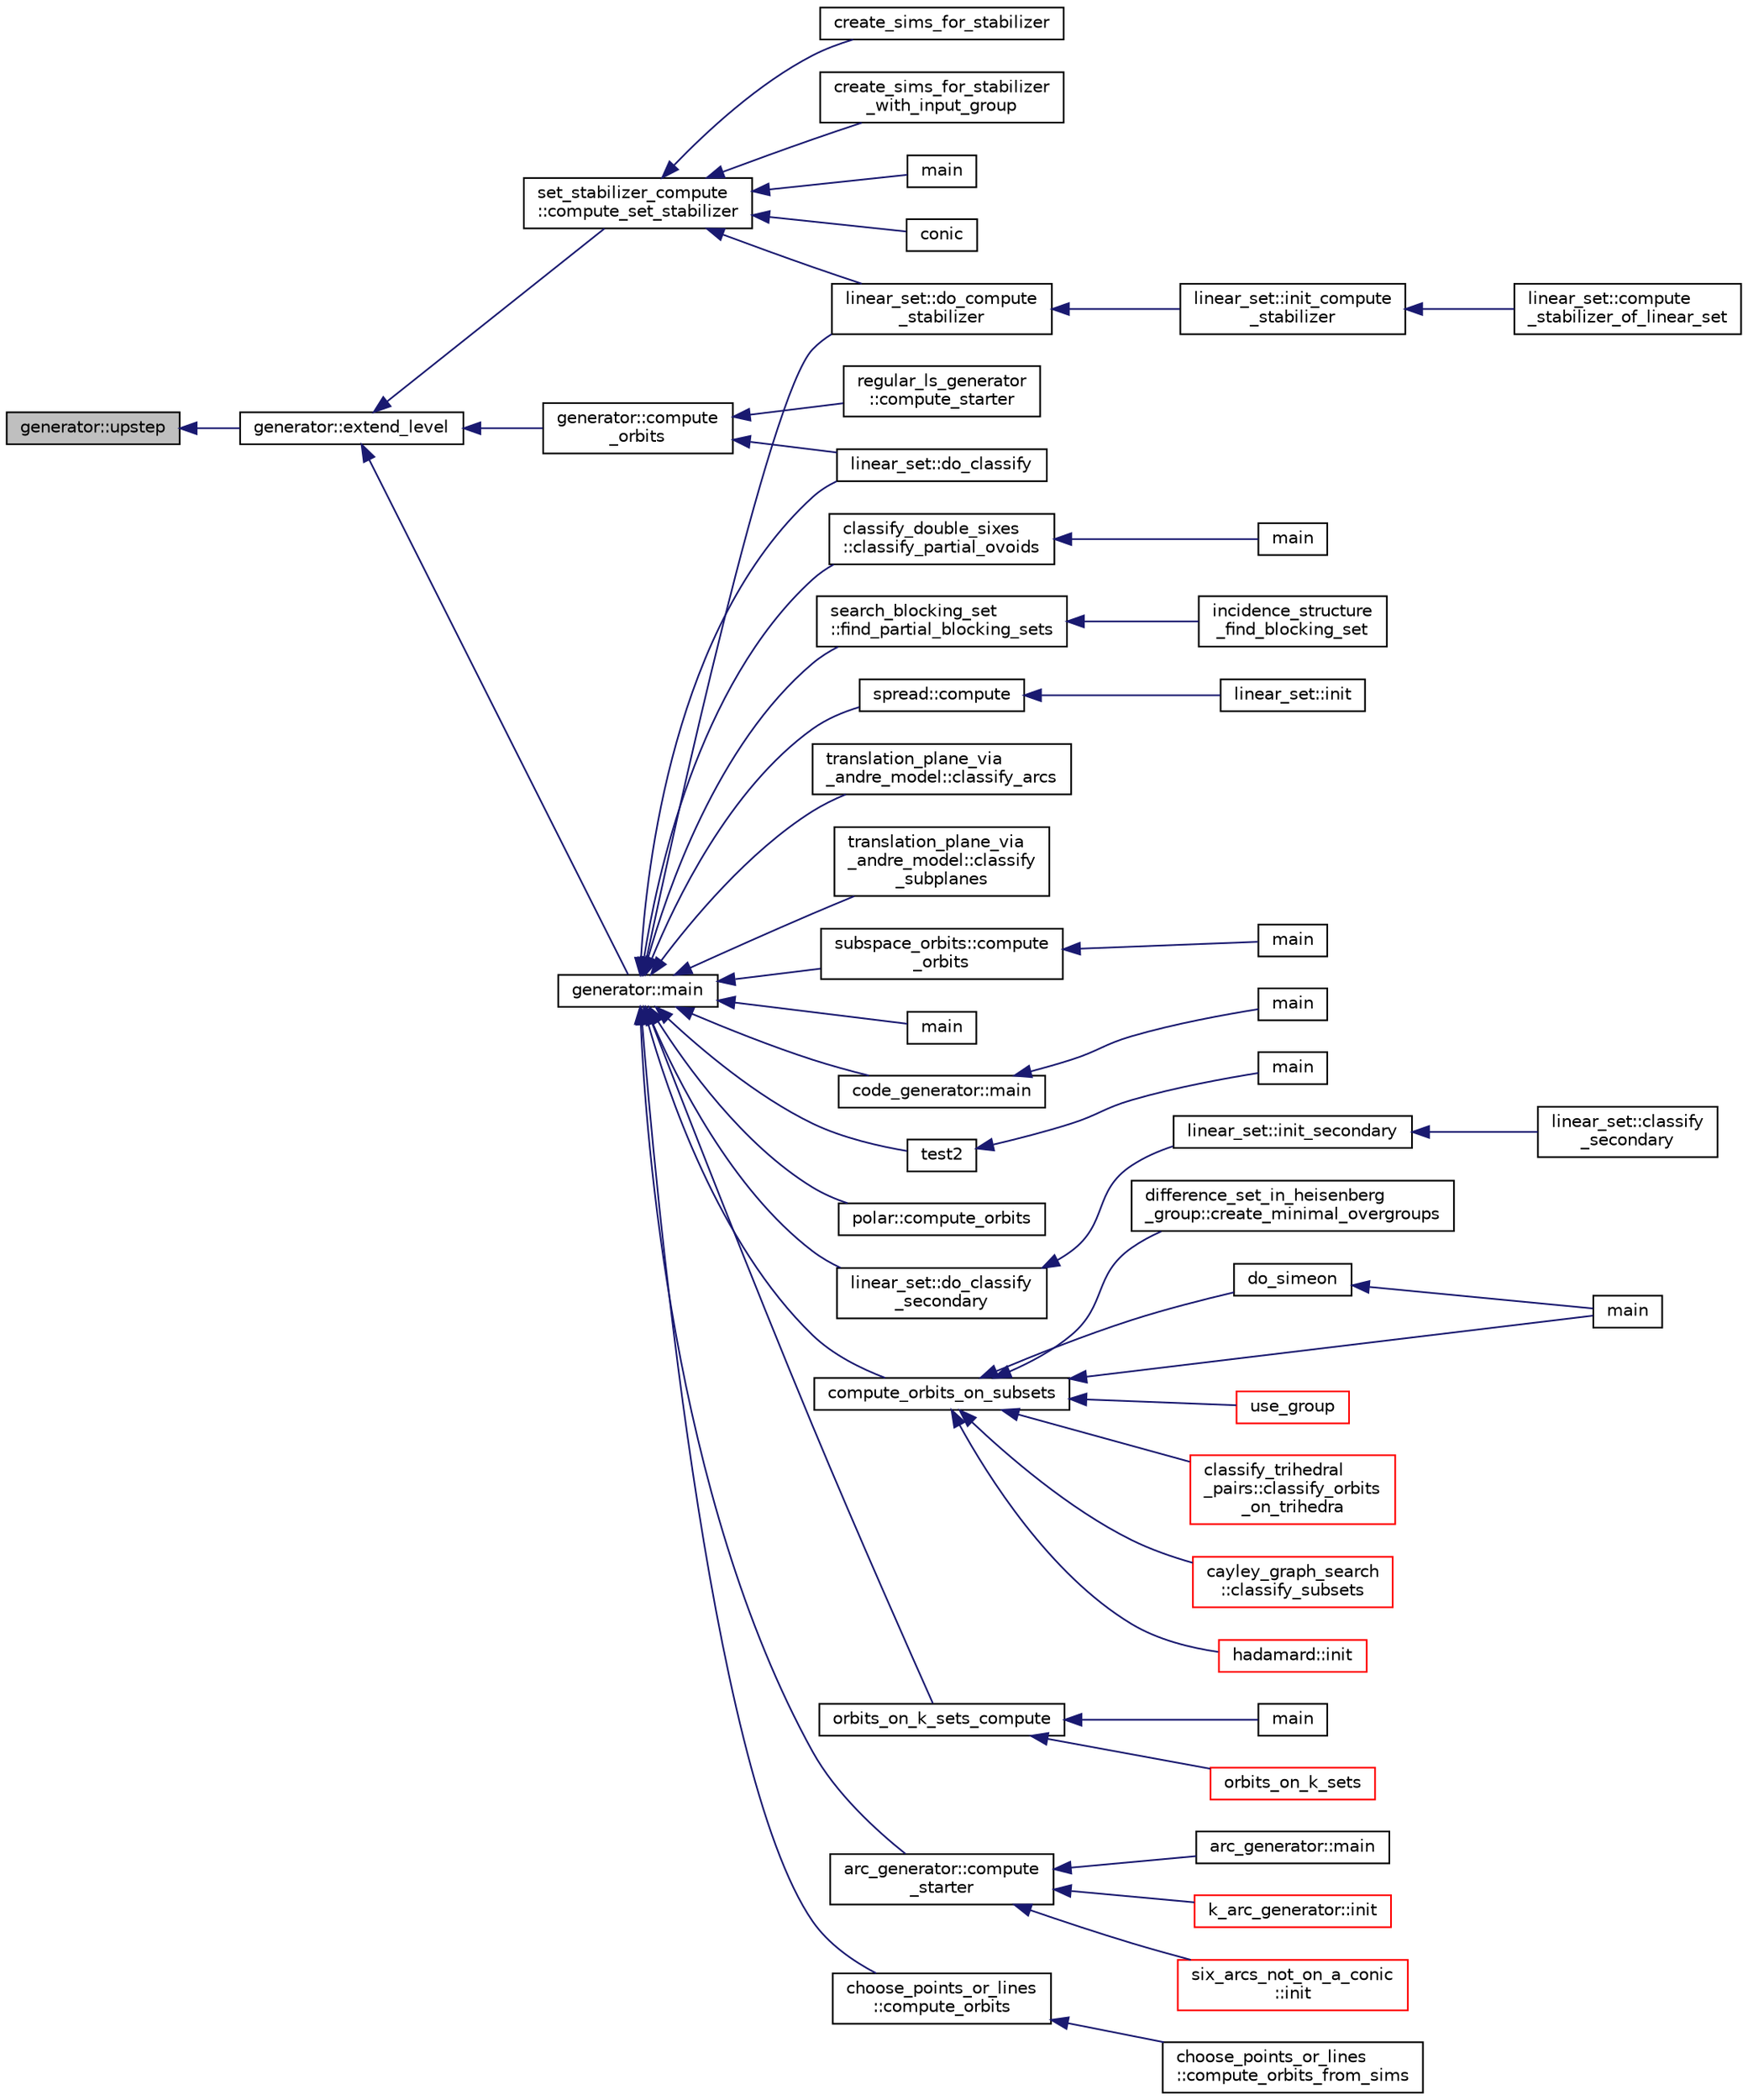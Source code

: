 digraph "generator::upstep"
{
  edge [fontname="Helvetica",fontsize="10",labelfontname="Helvetica",labelfontsize="10"];
  node [fontname="Helvetica",fontsize="10",shape=record];
  rankdir="LR";
  Node22572 [label="generator::upstep",height=0.2,width=0.4,color="black", fillcolor="grey75", style="filled", fontcolor="black"];
  Node22572 -> Node22573 [dir="back",color="midnightblue",fontsize="10",style="solid",fontname="Helvetica"];
  Node22573 [label="generator::extend_level",height=0.2,width=0.4,color="black", fillcolor="white", style="filled",URL="$d7/d73/classgenerator.html#a91b84d80ccec0cd2136bc221c30e0f8e"];
  Node22573 -> Node22574 [dir="back",color="midnightblue",fontsize="10",style="solid",fontname="Helvetica"];
  Node22574 [label="set_stabilizer_compute\l::compute_set_stabilizer",height=0.2,width=0.4,color="black", fillcolor="white", style="filled",URL="$d8/dc6/classset__stabilizer__compute.html#ad4f92074322e98c7cd0ed5d4f8486b76"];
  Node22574 -> Node22575 [dir="back",color="midnightblue",fontsize="10",style="solid",fontname="Helvetica"];
  Node22575 [label="main",height=0.2,width=0.4,color="black", fillcolor="white", style="filled",URL="$db/d67/test__hyperoval_8_c.html#a3c04138a5bfe5d72780bb7e82a18e627"];
  Node22574 -> Node22576 [dir="back",color="midnightblue",fontsize="10",style="solid",fontname="Helvetica"];
  Node22576 [label="conic",height=0.2,width=0.4,color="black", fillcolor="white", style="filled",URL="$d4/de8/conic_8_c.html#a96def9474b981a9d5831a9b48d85d652"];
  Node22574 -> Node22577 [dir="back",color="midnightblue",fontsize="10",style="solid",fontname="Helvetica"];
  Node22577 [label="linear_set::do_compute\l_stabilizer",height=0.2,width=0.4,color="black", fillcolor="white", style="filled",URL="$dd/d86/classlinear__set.html#ae8f58ded28fb5370f4459cca42b7463b"];
  Node22577 -> Node22578 [dir="back",color="midnightblue",fontsize="10",style="solid",fontname="Helvetica"];
  Node22578 [label="linear_set::init_compute\l_stabilizer",height=0.2,width=0.4,color="black", fillcolor="white", style="filled",URL="$dd/d86/classlinear__set.html#a0cc3eaec1896fdc977b62e94623b055b"];
  Node22578 -> Node22579 [dir="back",color="midnightblue",fontsize="10",style="solid",fontname="Helvetica"];
  Node22579 [label="linear_set::compute\l_stabilizer_of_linear_set",height=0.2,width=0.4,color="black", fillcolor="white", style="filled",URL="$dd/d86/classlinear__set.html#a098a133edfbaae0fd347a69c50bdbee2"];
  Node22574 -> Node22580 [dir="back",color="midnightblue",fontsize="10",style="solid",fontname="Helvetica"];
  Node22580 [label="create_sims_for_stabilizer",height=0.2,width=0.4,color="black", fillcolor="white", style="filled",URL="$d0/d76/tl__algebra__and__number__theory_8h.html#af2c67d225072549409be710ac3cd30f8"];
  Node22574 -> Node22581 [dir="back",color="midnightblue",fontsize="10",style="solid",fontname="Helvetica"];
  Node22581 [label="create_sims_for_stabilizer\l_with_input_group",height=0.2,width=0.4,color="black", fillcolor="white", style="filled",URL="$d0/d76/tl__algebra__and__number__theory_8h.html#af5482567a8d6ba5c2fe593bf6f7f9a0f"];
  Node22573 -> Node22582 [dir="back",color="midnightblue",fontsize="10",style="solid",fontname="Helvetica"];
  Node22582 [label="generator::compute\l_orbits",height=0.2,width=0.4,color="black", fillcolor="white", style="filled",URL="$d7/d73/classgenerator.html#a23989bc20ecaaed39c4119c758367f40"];
  Node22582 -> Node22583 [dir="back",color="midnightblue",fontsize="10",style="solid",fontname="Helvetica"];
  Node22583 [label="regular_ls_generator\l::compute_starter",height=0.2,width=0.4,color="black", fillcolor="white", style="filled",URL="$d2/dd8/classregular__ls__generator.html#aa38907741058694a73194b02ceb4a53d"];
  Node22582 -> Node22584 [dir="back",color="midnightblue",fontsize="10",style="solid",fontname="Helvetica"];
  Node22584 [label="linear_set::do_classify",height=0.2,width=0.4,color="black", fillcolor="white", style="filled",URL="$dd/d86/classlinear__set.html#a3eb2dbce7fa8b71901dfc12f288ddd0c"];
  Node22573 -> Node22585 [dir="back",color="midnightblue",fontsize="10",style="solid",fontname="Helvetica"];
  Node22585 [label="generator::main",height=0.2,width=0.4,color="black", fillcolor="white", style="filled",URL="$d7/d73/classgenerator.html#a01abff8e9f231bf0d82e2e8e0061f242"];
  Node22585 -> Node22586 [dir="back",color="midnightblue",fontsize="10",style="solid",fontname="Helvetica"];
  Node22586 [label="main",height=0.2,width=0.4,color="black", fillcolor="white", style="filled",URL="$d2/d11/codes_8h.html#a217dbf8b442f20279ea00b898af96f52"];
  Node22585 -> Node22587 [dir="back",color="midnightblue",fontsize="10",style="solid",fontname="Helvetica"];
  Node22587 [label="code_generator::main",height=0.2,width=0.4,color="black", fillcolor="white", style="filled",URL="$db/d37/classcode__generator.html#ab3cf3a306e4032c2b471ac95321c599f"];
  Node22587 -> Node22588 [dir="back",color="midnightblue",fontsize="10",style="solid",fontname="Helvetica"];
  Node22588 [label="main",height=0.2,width=0.4,color="black", fillcolor="white", style="filled",URL="$d4/d4f/codes_8_c.html#a217dbf8b442f20279ea00b898af96f52"];
  Node22585 -> Node22589 [dir="back",color="midnightblue",fontsize="10",style="solid",fontname="Helvetica"];
  Node22589 [label="test2",height=0.2,width=0.4,color="black", fillcolor="white", style="filled",URL="$d9/db0/factor__space_8_c.html#a39d73a812e5fd8f1bc111e948368cb10"];
  Node22589 -> Node22590 [dir="back",color="midnightblue",fontsize="10",style="solid",fontname="Helvetica"];
  Node22590 [label="main",height=0.2,width=0.4,color="black", fillcolor="white", style="filled",URL="$d9/db0/factor__space_8_c.html#a3c04138a5bfe5d72780bb7e82a18e627"];
  Node22585 -> Node22591 [dir="back",color="midnightblue",fontsize="10",style="solid",fontname="Helvetica"];
  Node22591 [label="polar::compute_orbits",height=0.2,width=0.4,color="black", fillcolor="white", style="filled",URL="$da/d1c/classpolar.html#ac4c3c4f95d14c74ff4a3ec3f3479a1da"];
  Node22585 -> Node22584 [dir="back",color="midnightblue",fontsize="10",style="solid",fontname="Helvetica"];
  Node22585 -> Node22592 [dir="back",color="midnightblue",fontsize="10",style="solid",fontname="Helvetica"];
  Node22592 [label="linear_set::do_classify\l_secondary",height=0.2,width=0.4,color="black", fillcolor="white", style="filled",URL="$dd/d86/classlinear__set.html#a47eb7f9995f3343abd3bdfbf9a9a9162"];
  Node22592 -> Node22593 [dir="back",color="midnightblue",fontsize="10",style="solid",fontname="Helvetica"];
  Node22593 [label="linear_set::init_secondary",height=0.2,width=0.4,color="black", fillcolor="white", style="filled",URL="$dd/d86/classlinear__set.html#a7bf8cd7805559b5762921687a7c1ed97"];
  Node22593 -> Node22594 [dir="back",color="midnightblue",fontsize="10",style="solid",fontname="Helvetica"];
  Node22594 [label="linear_set::classify\l_secondary",height=0.2,width=0.4,color="black", fillcolor="white", style="filled",URL="$dd/d86/classlinear__set.html#a5d7659de855e20e2fa8e41e7aedcb1fc"];
  Node22585 -> Node22577 [dir="back",color="midnightblue",fontsize="10",style="solid",fontname="Helvetica"];
  Node22585 -> Node22595 [dir="back",color="midnightblue",fontsize="10",style="solid",fontname="Helvetica"];
  Node22595 [label="compute_orbits_on_subsets",height=0.2,width=0.4,color="black", fillcolor="white", style="filled",URL="$d3/d35/snakes__and__ladders__global_8_c.html#af33697aede0480110b1227f727252637"];
  Node22595 -> Node22596 [dir="back",color="midnightblue",fontsize="10",style="solid",fontname="Helvetica"];
  Node22596 [label="cayley_graph_search\l::classify_subsets",height=0.2,width=0.4,color="red", fillcolor="white", style="filled",URL="$de/dae/classcayley__graph__search.html#a4cf8a90752e018a281481ac80ad52c4b"];
  Node22595 -> Node22599 [dir="back",color="midnightblue",fontsize="10",style="solid",fontname="Helvetica"];
  Node22599 [label="hadamard::init",height=0.2,width=0.4,color="red", fillcolor="white", style="filled",URL="$d7/dbb/classhadamard.html#a16af359850b8bdd0d2a73e260d496c33"];
  Node22595 -> Node22601 [dir="back",color="midnightblue",fontsize="10",style="solid",fontname="Helvetica"];
  Node22601 [label="difference_set_in_heisenberg\l_group::create_minimal_overgroups",height=0.2,width=0.4,color="black", fillcolor="white", style="filled",URL="$de/d8a/classdifference__set__in__heisenberg__group.html#a9bde5ad5da3ebaebf98fbfd3e8110b79"];
  Node22595 -> Node22602 [dir="back",color="midnightblue",fontsize="10",style="solid",fontname="Helvetica"];
  Node22602 [label="main",height=0.2,width=0.4,color="black", fillcolor="white", style="filled",URL="$d5/d13/simeon_8_c.html#ae66f6b31b5ad750f1fe042a706a4e3d4"];
  Node22595 -> Node22603 [dir="back",color="midnightblue",fontsize="10",style="solid",fontname="Helvetica"];
  Node22603 [label="do_simeon",height=0.2,width=0.4,color="black", fillcolor="white", style="filled",URL="$d5/d13/simeon_8_c.html#a36cf3f9cb484fa44da7a7dfcbe9385d0"];
  Node22603 -> Node22602 [dir="back",color="midnightblue",fontsize="10",style="solid",fontname="Helvetica"];
  Node22595 -> Node22604 [dir="back",color="midnightblue",fontsize="10",style="solid",fontname="Helvetica"];
  Node22604 [label="use_group",height=0.2,width=0.4,color="red", fillcolor="white", style="filled",URL="$d9/d9f/all__cliques_8_c.html#aba62531e97173264c39afe2c7857af31"];
  Node22595 -> Node22606 [dir="back",color="midnightblue",fontsize="10",style="solid",fontname="Helvetica"];
  Node22606 [label="classify_trihedral\l_pairs::classify_orbits\l_on_trihedra",height=0.2,width=0.4,color="red", fillcolor="white", style="filled",URL="$d1/d21/classclassify__trihedral__pairs.html#a99625621bfba4bb65b3d60304b306539"];
  Node22585 -> Node22613 [dir="back",color="midnightblue",fontsize="10",style="solid",fontname="Helvetica"];
  Node22613 [label="orbits_on_k_sets_compute",height=0.2,width=0.4,color="black", fillcolor="white", style="filled",URL="$d3/d35/snakes__and__ladders__global_8_c.html#a96743526b15703539d544499276aaa71"];
  Node22613 -> Node22614 [dir="back",color="midnightblue",fontsize="10",style="solid",fontname="Helvetica"];
  Node22614 [label="main",height=0.2,width=0.4,color="black", fillcolor="white", style="filled",URL="$d9/d5f/example__fano__plane_8_c.html#ae66f6b31b5ad750f1fe042a706a4e3d4"];
  Node22613 -> Node22615 [dir="back",color="midnightblue",fontsize="10",style="solid",fontname="Helvetica"];
  Node22615 [label="orbits_on_k_sets",height=0.2,width=0.4,color="red", fillcolor="white", style="filled",URL="$d3/d35/snakes__and__ladders__global_8_c.html#afe3d79116aa8b4d1a93d444a3a979b6e"];
  Node22585 -> Node22624 [dir="back",color="midnightblue",fontsize="10",style="solid",fontname="Helvetica"];
  Node22624 [label="arc_generator::compute\l_starter",height=0.2,width=0.4,color="black", fillcolor="white", style="filled",URL="$d4/d21/classarc__generator.html#aad1dcec3a1c302e743d574bd1ac857d9"];
  Node22624 -> Node22623 [dir="back",color="midnightblue",fontsize="10",style="solid",fontname="Helvetica"];
  Node22623 [label="arc_generator::main",height=0.2,width=0.4,color="black", fillcolor="white", style="filled",URL="$d4/d21/classarc__generator.html#ad80140b51b165dad1fe6ab232be7829a"];
  Node22624 -> Node22625 [dir="back",color="midnightblue",fontsize="10",style="solid",fontname="Helvetica"];
  Node22625 [label="k_arc_generator::init",height=0.2,width=0.4,color="red", fillcolor="white", style="filled",URL="$d6/dd8/classk__arc__generator.html#a6036d9f52ede9f8ca681505626b5361d"];
  Node22624 -> Node22627 [dir="back",color="midnightblue",fontsize="10",style="solid",fontname="Helvetica"];
  Node22627 [label="six_arcs_not_on_a_conic\l::init",height=0.2,width=0.4,color="red", fillcolor="white", style="filled",URL="$d8/de6/classsix__arcs__not__on__a__conic.html#a7a4d5cf8a098488729934cfa8a70944a"];
  Node22585 -> Node22629 [dir="back",color="midnightblue",fontsize="10",style="solid",fontname="Helvetica"];
  Node22629 [label="choose_points_or_lines\l::compute_orbits",height=0.2,width=0.4,color="black", fillcolor="white", style="filled",URL="$d6/d75/classchoose__points__or__lines.html#adc353e2d41dc8a39563322c8cdd85f61"];
  Node22629 -> Node22630 [dir="back",color="midnightblue",fontsize="10",style="solid",fontname="Helvetica"];
  Node22630 [label="choose_points_or_lines\l::compute_orbits_from_sims",height=0.2,width=0.4,color="black", fillcolor="white", style="filled",URL="$d6/d75/classchoose__points__or__lines.html#a4fcac2dadf459d7c75187a00a4bd64aa"];
  Node22585 -> Node22631 [dir="back",color="midnightblue",fontsize="10",style="solid",fontname="Helvetica"];
  Node22631 [label="classify_double_sixes\l::classify_partial_ovoids",height=0.2,width=0.4,color="black", fillcolor="white", style="filled",URL="$dd/d23/classclassify__double__sixes.html#a2253fca143a0e8a3e39655eb05668ae9"];
  Node22631 -> Node22632 [dir="back",color="midnightblue",fontsize="10",style="solid",fontname="Helvetica"];
  Node22632 [label="main",height=0.2,width=0.4,color="black", fillcolor="white", style="filled",URL="$df/df8/surface__classify_8_c.html#a217dbf8b442f20279ea00b898af96f52"];
  Node22585 -> Node22633 [dir="back",color="midnightblue",fontsize="10",style="solid",fontname="Helvetica"];
  Node22633 [label="search_blocking_set\l::find_partial_blocking_sets",height=0.2,width=0.4,color="black", fillcolor="white", style="filled",URL="$dc/d36/classsearch__blocking__set.html#ad3fdb3d356db75a02c406bc9d4e9e9b6"];
  Node22633 -> Node22634 [dir="back",color="midnightblue",fontsize="10",style="solid",fontname="Helvetica"];
  Node22634 [label="incidence_structure\l_find_blocking_set",height=0.2,width=0.4,color="black", fillcolor="white", style="filled",URL="$df/d74/tl__geometry_8h.html#a8e3d42d0018f8a804b9686b1c4951186"];
  Node22585 -> Node22635 [dir="back",color="midnightblue",fontsize="10",style="solid",fontname="Helvetica"];
  Node22635 [label="spread::compute",height=0.2,width=0.4,color="black", fillcolor="white", style="filled",URL="$da/dc1/classspread.html#a9674466d3e03b8dad79882299c638a21"];
  Node22635 -> Node22636 [dir="back",color="midnightblue",fontsize="10",style="solid",fontname="Helvetica"];
  Node22636 [label="linear_set::init",height=0.2,width=0.4,color="black", fillcolor="white", style="filled",URL="$dd/d86/classlinear__set.html#a7ab24e84423749047d5465cb15505475"];
  Node22585 -> Node22637 [dir="back",color="midnightblue",fontsize="10",style="solid",fontname="Helvetica"];
  Node22637 [label="translation_plane_via\l_andre_model::classify_arcs",height=0.2,width=0.4,color="black", fillcolor="white", style="filled",URL="$d1/dcc/classtranslation__plane__via__andre__model.html#ac8f002e812a8b152d41e806688601c5e"];
  Node22585 -> Node22638 [dir="back",color="midnightblue",fontsize="10",style="solid",fontname="Helvetica"];
  Node22638 [label="translation_plane_via\l_andre_model::classify\l_subplanes",height=0.2,width=0.4,color="black", fillcolor="white", style="filled",URL="$d1/dcc/classtranslation__plane__via__andre__model.html#a794fefa95f0a7f7b887133375988ee55"];
  Node22585 -> Node22639 [dir="back",color="midnightblue",fontsize="10",style="solid",fontname="Helvetica"];
  Node22639 [label="subspace_orbits::compute\l_orbits",height=0.2,width=0.4,color="black", fillcolor="white", style="filled",URL="$d2/d9f/classsubspace__orbits.html#a2778f8d49cde1675de1ef6acfe180b63"];
  Node22639 -> Node22640 [dir="back",color="midnightblue",fontsize="10",style="solid",fontname="Helvetica"];
  Node22640 [label="main",height=0.2,width=0.4,color="black", fillcolor="white", style="filled",URL="$da/dd5/subspace__orbits__main_8_c.html#a217dbf8b442f20279ea00b898af96f52"];
}
